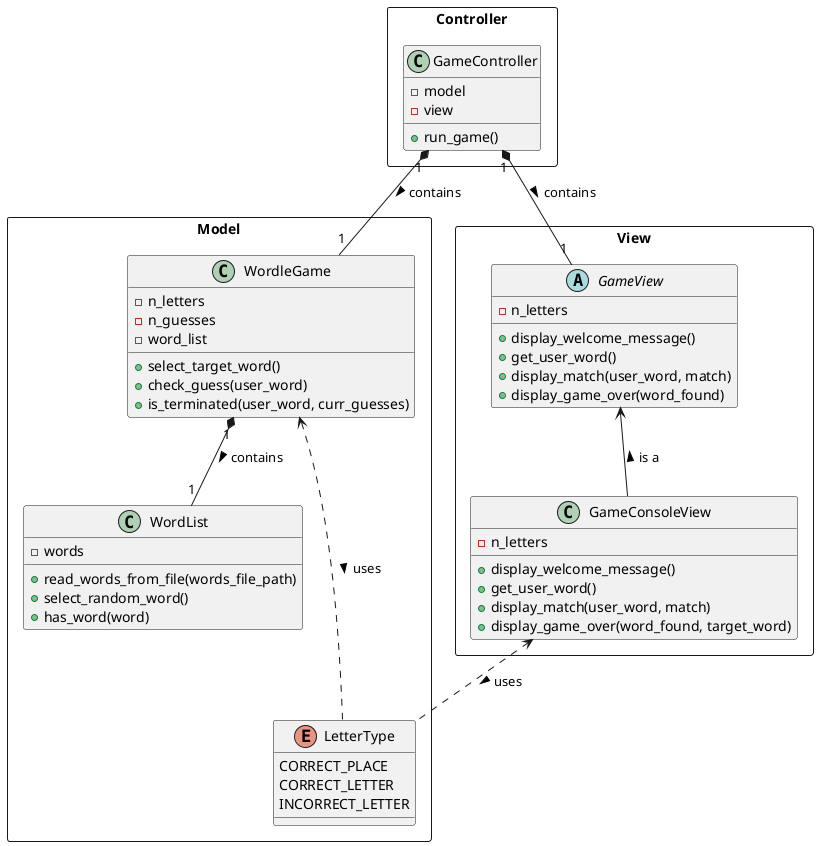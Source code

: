 @startuml Wordle

package Model <<rectangle>>{
    class WordleGame{
        -n_letters
        -n_guesses
        -word_list
        +select_target_word()
        +check_guess(user_word)
        +is_terminated(user_word, curr_guesses)
    }
    class WordList{
        -words
        +read_words_from_file(words_file_path)
        +select_random_word()
        +has_word(word)
    }
    enum LetterType{
        CORRECT_PLACE
        CORRECT_LETTER
        INCORRECT_LETTER
    }
}
package View <<rectangle>>{
    abstract class GameView{
        -n_letters
        +display_welcome_message()
        +get_user_word()
        +display_match(user_word, match)
        +display_game_over(word_found)
    }
    class GameConsoleView{
        -n_letters
        +display_welcome_message()
        +get_user_word()
        +display_match(user_word, match)
        +display_game_over(word_found, target_word)
    }
}
package Controller <<rectangle>>{
    class GameController{
        -model
        -view
        +run_game()
    }
}

WordleGame "1" *-- "1" WordList : contains >
WordleGame <... LetterType : uses >
GameView <-- GameConsoleView : < is a
GameConsoleView <.. LetterType : uses >
GameController "1" *-- "1" GameView : contains >
GameController "1" *-- "1" WordleGame : contains >